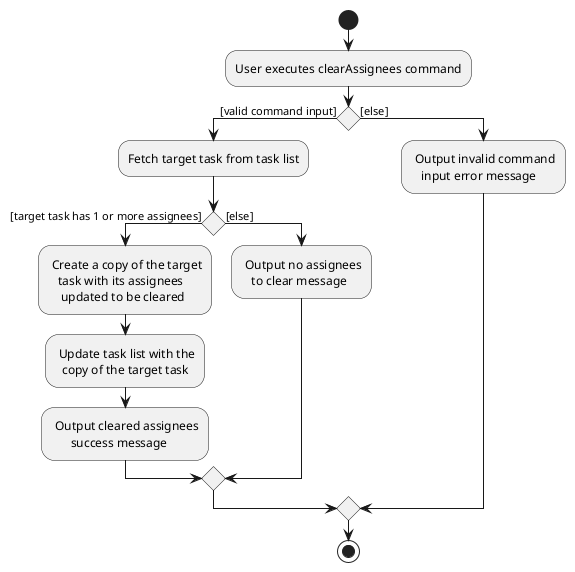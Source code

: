 @startuml
start
:User executes clearAssignees command;

if () then ([valid command input])
    :Fetch target task from task list;
        if () then ([target task has 1 or more assignees])
            : Create a copy of the target
               task with its assignees
                updated to be cleared;
            : Update task list with the
              copy of the target task;
            : Output cleared assignees
                  success message;
        else([else])
            : Output no assignees
               to clear message;
        endif
else ([else])
    : Output invalid command
       input error message;
endif
stop
@enduml
